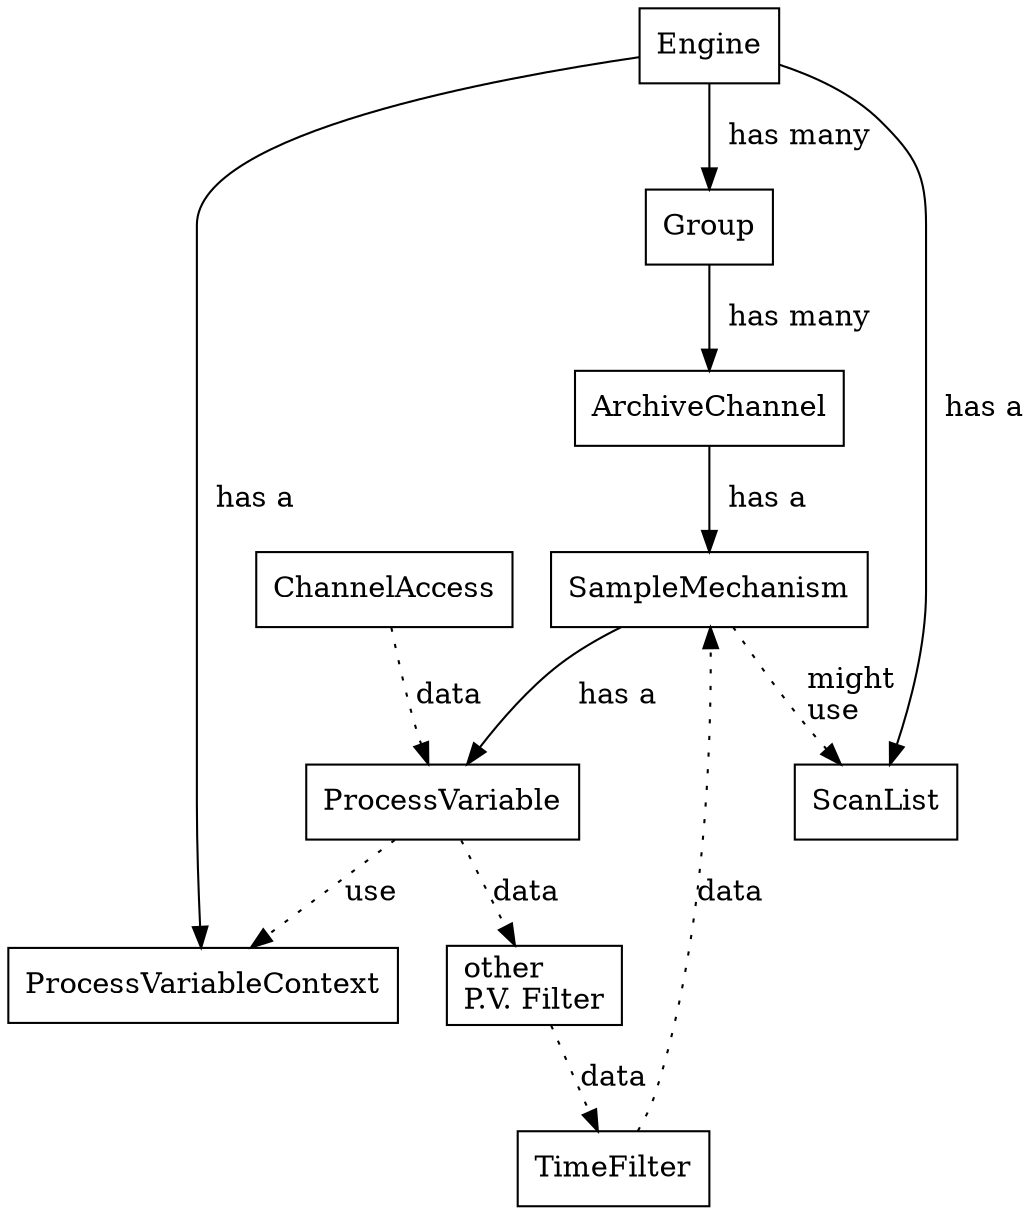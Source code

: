 # Example for dotting & viewing:
# dot -Tpng -o engine_api.png engine_api.dot && open engine_api.png &

digraph Engine
{
    Engine [ shape=box ];

    ProcessVariableContext [ shape=box ];
    Engine -> ProcessVariableContext [ label="  has a" ];

    ScanList [ shape=box ];
    Engine -> ScanList [ label="  has a" ];

    Group [ shape=box ];
    Engine -> Group [ label="  has many" ];
 
    ArchiveChannel [ shape=box ];
    Group -> ArchiveChannel [ label="  has many" ];

    SampleMechanism [ shape=box ];
    ArchiveChannel -> SampleMechanism [ label="  has a" ];
    SampleMechanism -> ScanList [ label="might\luse\l", style=dotted ]

    TimeFilter [ shape=box ];
    TimeFilter -> SampleMechanism [ label="data", style=dotted ];

    RepeatFilter [ label="other\lP.V. Filter\l", shape=box ];
    RepeatFilter -> TimeFilter [ label="data", style=dotted ];

    ProcessVariable [ shape=box ];
    ProcessVariable -> RepeatFilter [ label="data", style=dotted ];
    ProcessVariable -> ProcessVariableContext [ label="use", style=dotted ]

    ChannelAccess [ shape=box ];
    ChannelAccess -> ProcessVariable [ label="data", style=dotted ];

    SampleMechanism -> ProcessVariable [ label="  has a" ];
}



